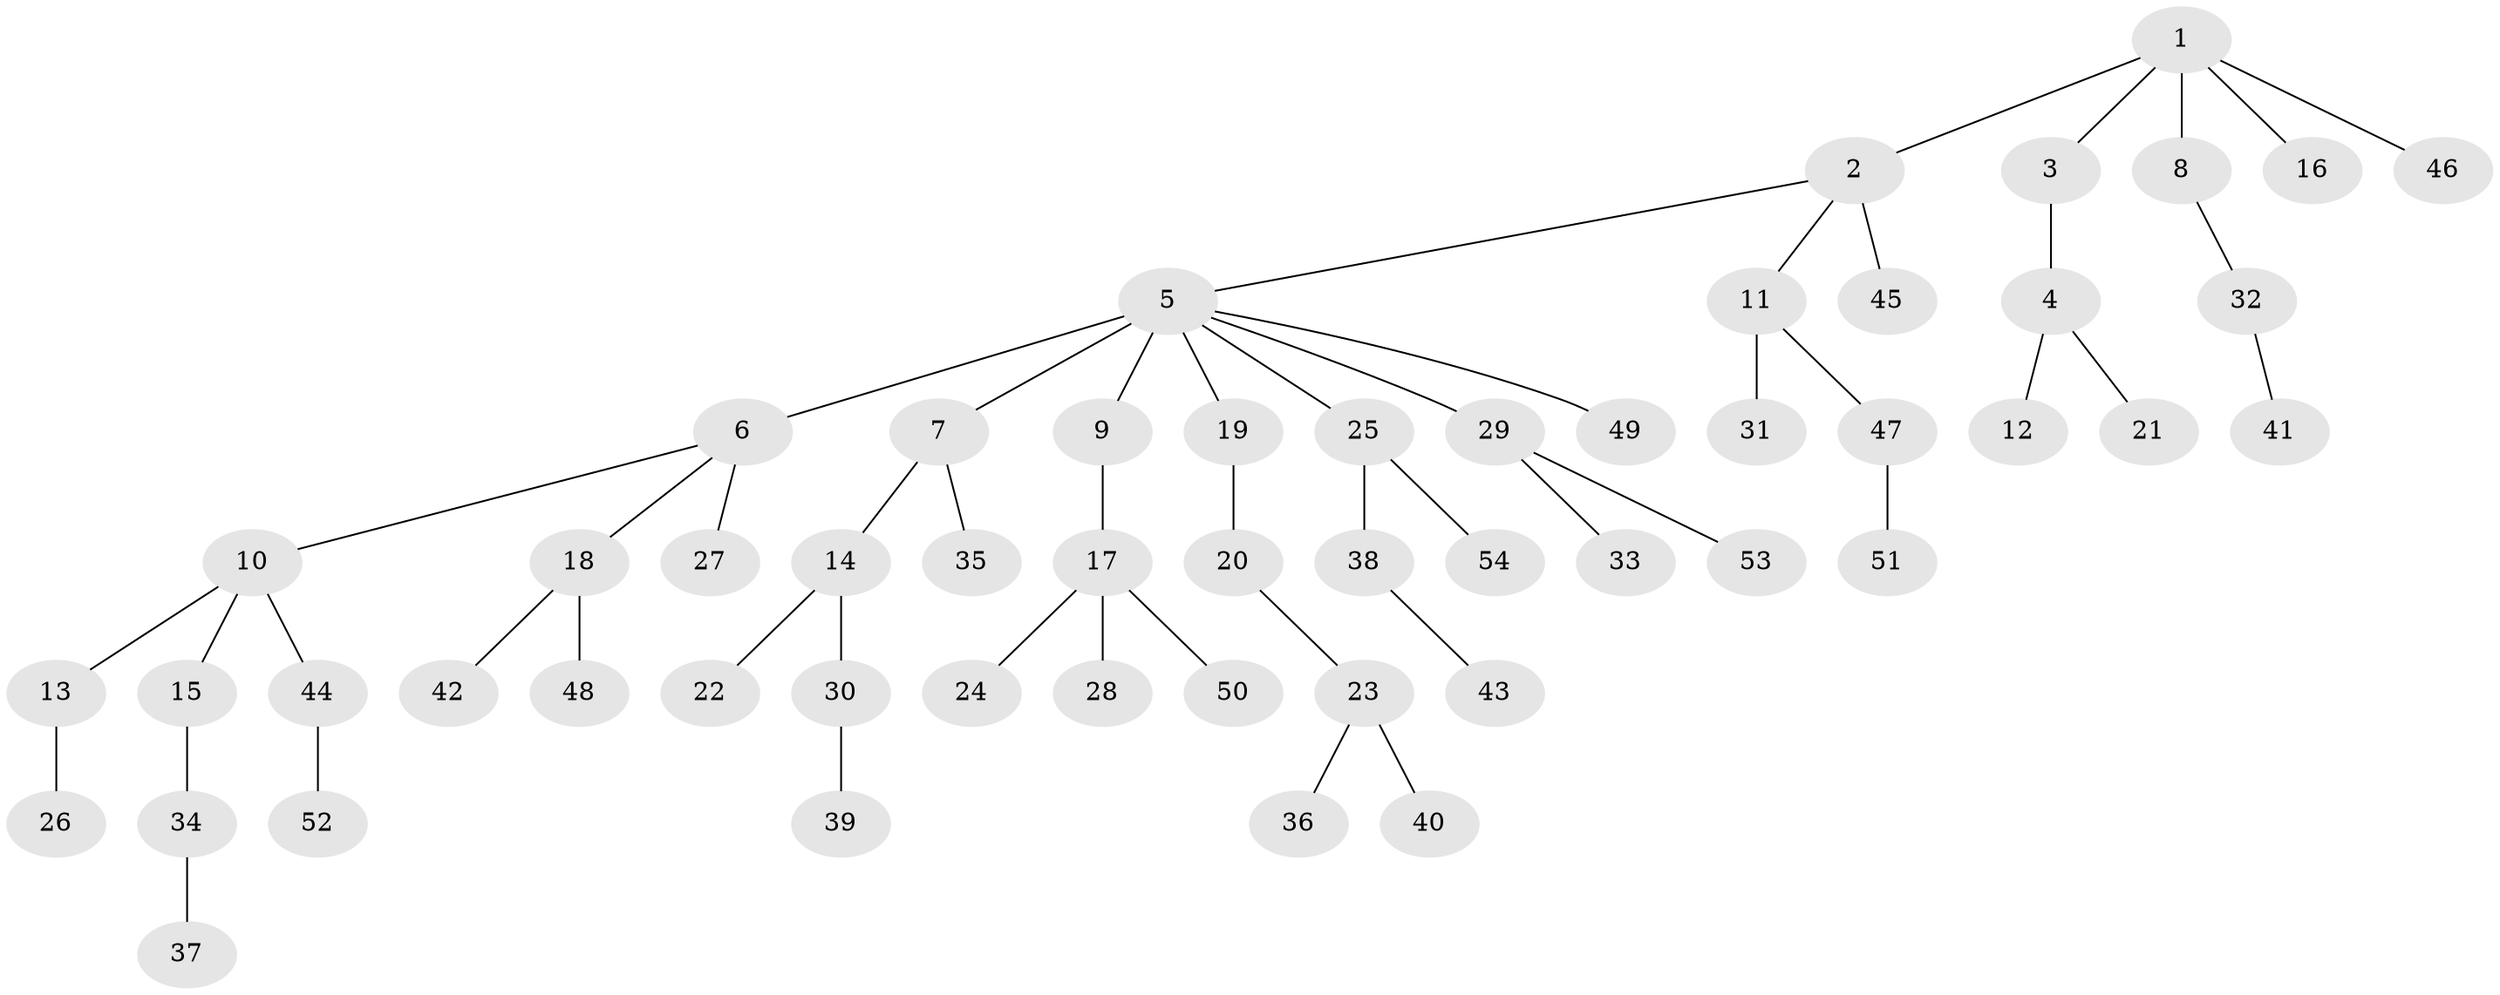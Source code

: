 // original degree distribution, {6: 0.019417475728155338, 4: 0.04854368932038835, 3: 0.1262135922330097, 2: 0.27184466019417475, 11: 0.009708737864077669, 5: 0.02912621359223301, 1: 0.49514563106796117}
// Generated by graph-tools (version 1.1) at 2025/51/03/04/25 22:51:49]
// undirected, 54 vertices, 53 edges
graph export_dot {
  node [color=gray90,style=filled];
  1;
  2;
  3;
  4;
  5;
  6;
  7;
  8;
  9;
  10;
  11;
  12;
  13;
  14;
  15;
  16;
  17;
  18;
  19;
  20;
  21;
  22;
  23;
  24;
  25;
  26;
  27;
  28;
  29;
  30;
  31;
  32;
  33;
  34;
  35;
  36;
  37;
  38;
  39;
  40;
  41;
  42;
  43;
  44;
  45;
  46;
  47;
  48;
  49;
  50;
  51;
  52;
  53;
  54;
  1 -- 2 [weight=1.0];
  1 -- 3 [weight=1.0];
  1 -- 8 [weight=1.0];
  1 -- 16 [weight=1.0];
  1 -- 46 [weight=1.0];
  2 -- 5 [weight=1.0];
  2 -- 11 [weight=1.0];
  2 -- 45 [weight=1.0];
  3 -- 4 [weight=1.0];
  4 -- 12 [weight=1.0];
  4 -- 21 [weight=1.0];
  5 -- 6 [weight=3.0];
  5 -- 7 [weight=1.0];
  5 -- 9 [weight=1.0];
  5 -- 19 [weight=1.0];
  5 -- 25 [weight=1.0];
  5 -- 29 [weight=1.0];
  5 -- 49 [weight=1.0];
  6 -- 10 [weight=1.0];
  6 -- 18 [weight=1.0];
  6 -- 27 [weight=1.0];
  7 -- 14 [weight=2.0];
  7 -- 35 [weight=1.0];
  8 -- 32 [weight=1.0];
  9 -- 17 [weight=1.0];
  10 -- 13 [weight=1.0];
  10 -- 15 [weight=1.0];
  10 -- 44 [weight=1.0];
  11 -- 31 [weight=3.0];
  11 -- 47 [weight=1.0];
  13 -- 26 [weight=1.0];
  14 -- 22 [weight=1.0];
  14 -- 30 [weight=1.0];
  15 -- 34 [weight=1.0];
  17 -- 24 [weight=1.0];
  17 -- 28 [weight=1.0];
  17 -- 50 [weight=1.0];
  18 -- 42 [weight=1.0];
  18 -- 48 [weight=1.0];
  19 -- 20 [weight=1.0];
  20 -- 23 [weight=1.0];
  23 -- 36 [weight=1.0];
  23 -- 40 [weight=1.0];
  25 -- 38 [weight=1.0];
  25 -- 54 [weight=1.0];
  29 -- 33 [weight=1.0];
  29 -- 53 [weight=1.0];
  30 -- 39 [weight=1.0];
  32 -- 41 [weight=1.0];
  34 -- 37 [weight=1.0];
  38 -- 43 [weight=1.0];
  44 -- 52 [weight=1.0];
  47 -- 51 [weight=1.0];
}
